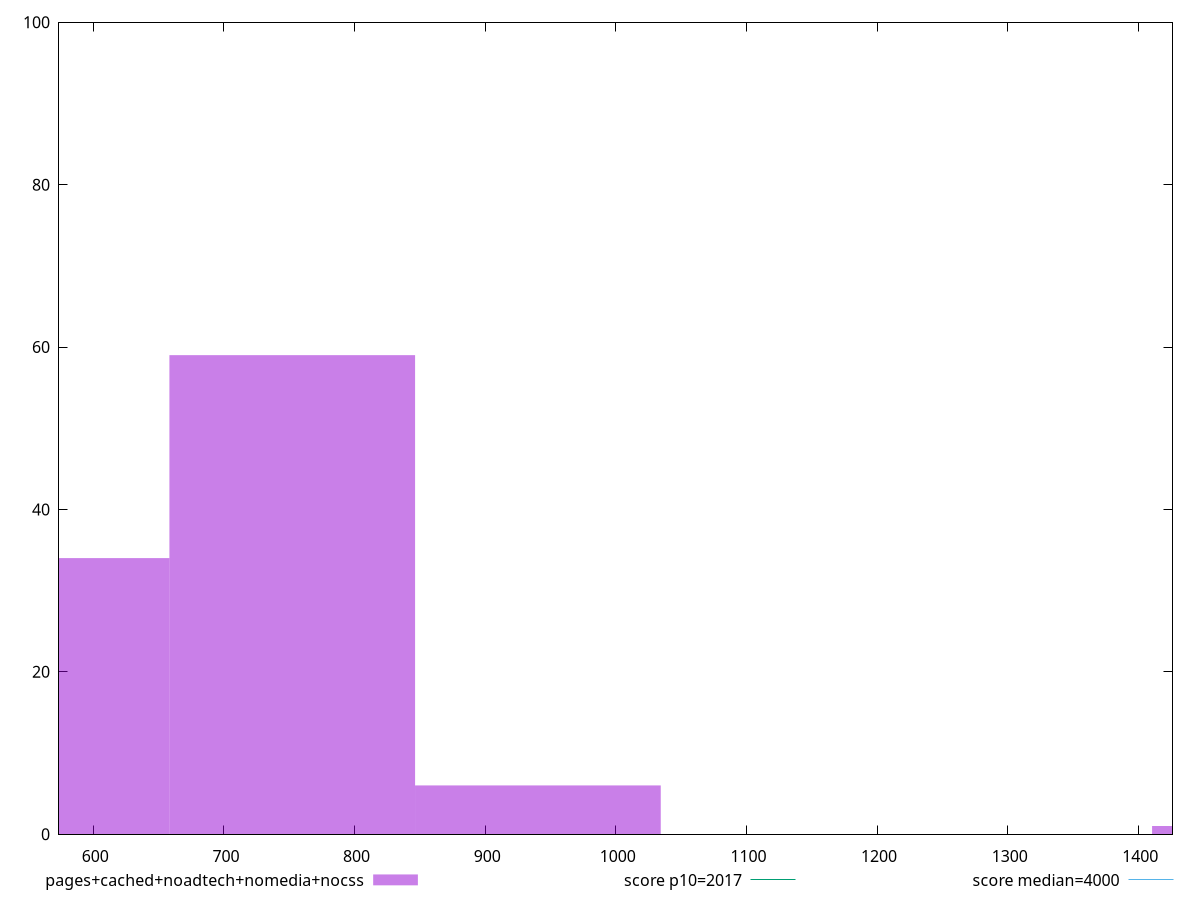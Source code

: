 reset

$pagesCachedNoadtechNomediaNocss <<EOF
752.297579464868 59
564.223184598651 34
940.3719743310851 6
1504.595158929736 1
EOF

set key outside below
set boxwidth 188.074394866217
set xrange [573.7360000000002:1426.188000000001]
set yrange [0:100]
set trange [0:100]
set style fill transparent solid 0.5 noborder

set parametric
set terminal svg size 640, 490 enhanced background rgb 'white'
set output "report_00025_2021-02-22T21:38:55.199Z/mainthread-work-breakdown/comparison/histogram/4_vs_5.svg"

plot $pagesCachedNoadtechNomediaNocss title "pages+cached+noadtech+nomedia+nocss" with boxes, \
     2017,t title "score p10=2017", \
     4000,t title "score median=4000"

reset
